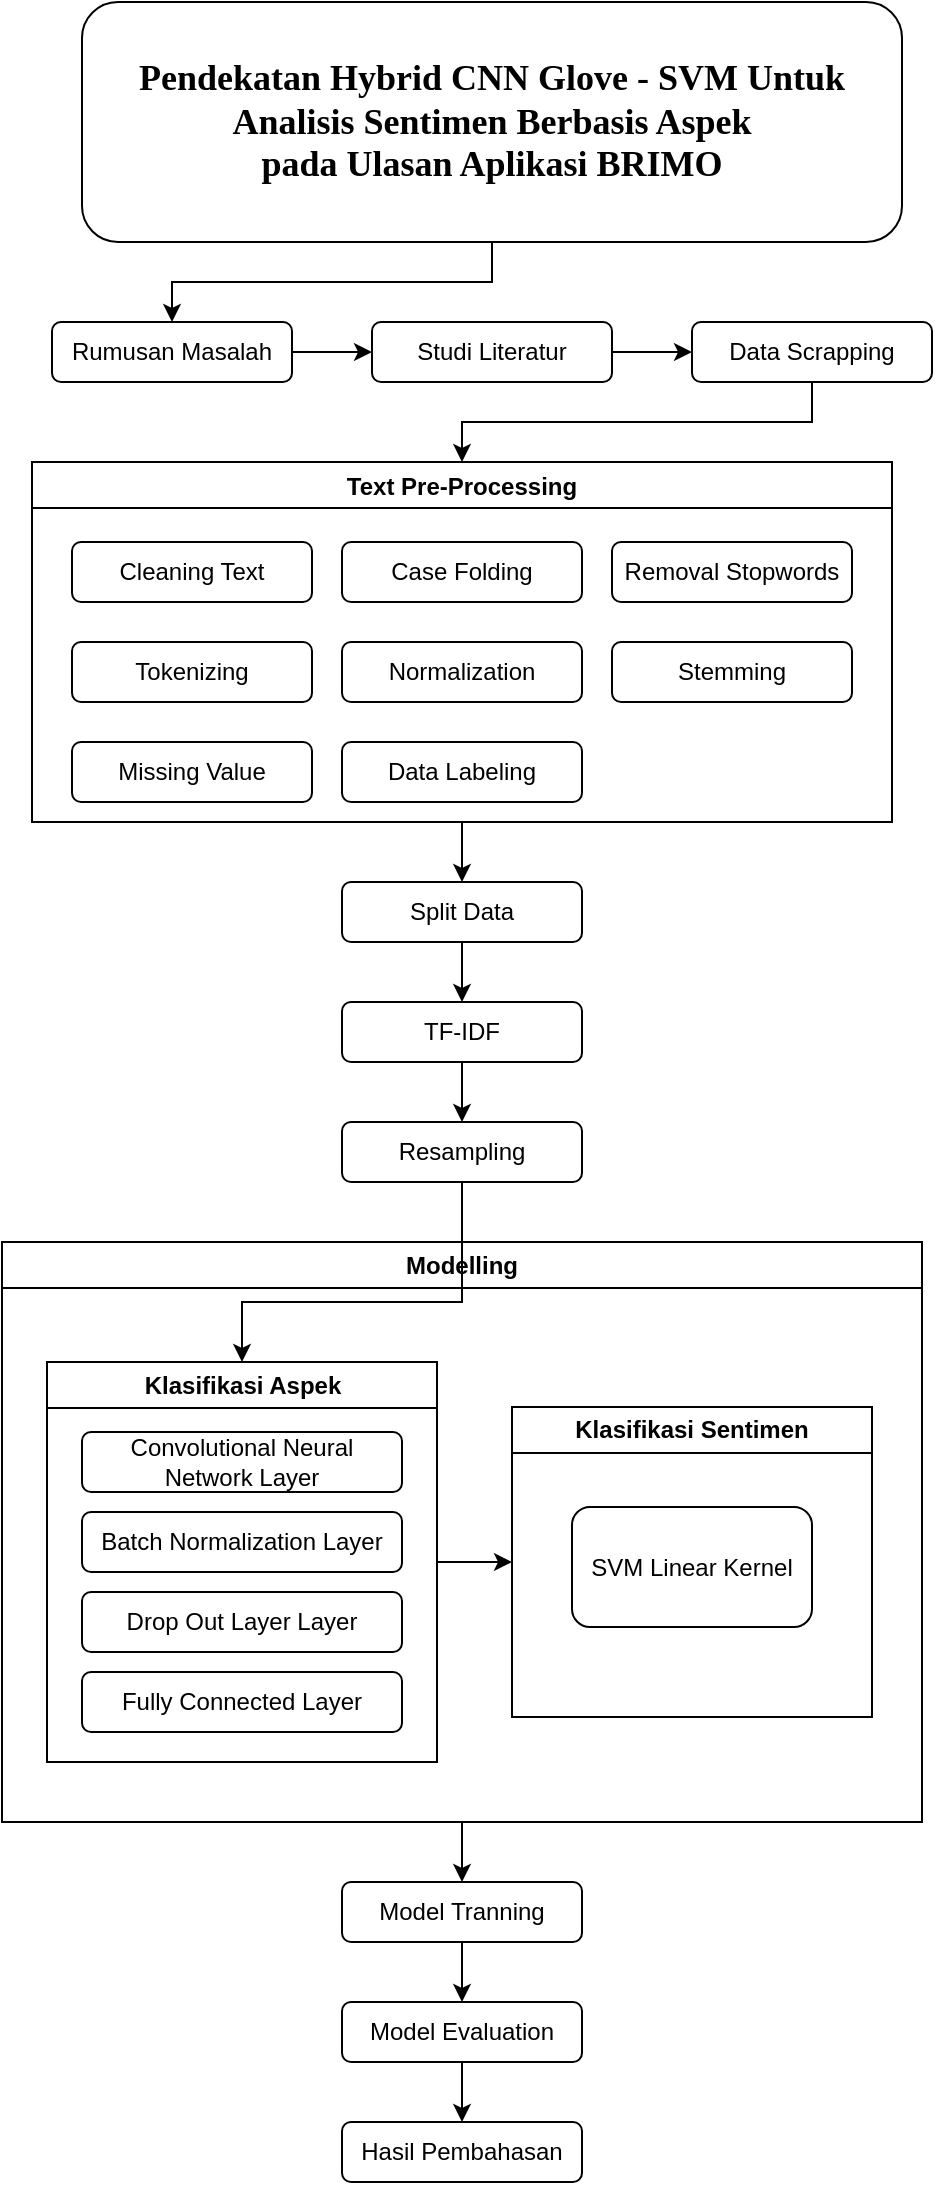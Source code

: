 <mxfile version="26.0.5">
  <diagram name="Page-1" id="PIee3p56ZYwBG29FOCDX">
    <mxGraphModel dx="794" dy="412" grid="1" gridSize="10" guides="1" tooltips="1" connect="1" arrows="1" fold="1" page="1" pageScale="1" pageWidth="850" pageHeight="1100" math="0" shadow="0">
      <root>
        <mxCell id="0" />
        <mxCell id="1" parent="0" />
        <mxCell id="JAxsVdZLf2L0At49DJf2-3" value="" style="edgeStyle=orthogonalEdgeStyle;rounded=0;orthogonalLoop=1;jettySize=auto;html=1;exitX=1;exitY=0.5;exitDx=0;exitDy=0;" parent="1" source="JAxsVdZLf2L0At49DJf2-9" target="JAxsVdZLf2L0At49DJf2-2" edge="1">
          <mxGeometry relative="1" as="geometry">
            <mxPoint x="340" y="230" as="sourcePoint" />
            <Array as="points" />
          </mxGeometry>
        </mxCell>
        <mxCell id="JAxsVdZLf2L0At49DJf2-8" value="" style="edgeStyle=orthogonalEdgeStyle;rounded=0;orthogonalLoop=1;jettySize=auto;html=1;" parent="1" source="JAxsVdZLf2L0At49DJf2-1" target="JAxsVdZLf2L0At49DJf2-7" edge="1">
          <mxGeometry relative="1" as="geometry" />
        </mxCell>
        <mxCell id="JAxsVdZLf2L0At49DJf2-1" value="&lt;span style=&quot;font-family: &amp;quot;Times New Roman&amp;quot;, serif;&quot;&gt;&lt;font style=&quot;font-size: 18px;&quot;&gt;&lt;b&gt;Pendekatan Hybrid CNN Glove - SVM Untuk Analisis Sentimen Berbasis Aspek&lt;br&gt;pada Ulasan Aplikasi BRIMO&lt;/b&gt;&lt;/font&gt;&lt;/span&gt;" style="rounded=1;whiteSpace=wrap;html=1;" parent="1" vertex="1">
          <mxGeometry x="135" width="410" height="120" as="geometry" />
        </mxCell>
        <mxCell id="yZ7mckzD8Vy80PMwdAzn-5" style="edgeStyle=orthogonalEdgeStyle;rounded=0;orthogonalLoop=1;jettySize=auto;html=1;exitX=0.5;exitY=1;exitDx=0;exitDy=0;entryX=0.5;entryY=0;entryDx=0;entryDy=0;" parent="1" source="JAxsVdZLf2L0At49DJf2-2" target="JAxsVdZLf2L0At49DJf2-18" edge="1">
          <mxGeometry relative="1" as="geometry" />
        </mxCell>
        <mxCell id="JAxsVdZLf2L0At49DJf2-2" value="Data Scrapping" style="rounded=1;whiteSpace=wrap;html=1;" parent="1" vertex="1">
          <mxGeometry x="440" y="160" width="120" height="30" as="geometry" />
        </mxCell>
        <mxCell id="JAxsVdZLf2L0At49DJf2-10" value="" style="edgeStyle=orthogonalEdgeStyle;rounded=0;orthogonalLoop=1;jettySize=auto;html=1;" parent="1" source="JAxsVdZLf2L0At49DJf2-7" target="JAxsVdZLf2L0At49DJf2-9" edge="1">
          <mxGeometry relative="1" as="geometry" />
        </mxCell>
        <mxCell id="JAxsVdZLf2L0At49DJf2-7" value="Rumusan Masalah" style="rounded=1;whiteSpace=wrap;html=1;" parent="1" vertex="1">
          <mxGeometry x="120" y="160" width="120" height="30" as="geometry" />
        </mxCell>
        <mxCell id="JAxsVdZLf2L0At49DJf2-9" value="Studi Literatur" style="rounded=1;whiteSpace=wrap;html=1;" parent="1" vertex="1">
          <mxGeometry x="280" y="160" width="120" height="30" as="geometry" />
        </mxCell>
        <mxCell id="Yud45kfeVJljVSLotYVA-23" style="edgeStyle=orthogonalEdgeStyle;rounded=0;orthogonalLoop=1;jettySize=auto;html=1;exitX=0.5;exitY=1;exitDx=0;exitDy=0;entryX=0.5;entryY=0;entryDx=0;entryDy=0;" parent="1" source="JAxsVdZLf2L0At49DJf2-18" target="JAxsVdZLf2L0At49DJf2-66" edge="1">
          <mxGeometry relative="1" as="geometry" />
        </mxCell>
        <mxCell id="JAxsVdZLf2L0At49DJf2-18" value="Text Pre-Processing" style="swimlane;" parent="1" vertex="1">
          <mxGeometry x="110" y="230" width="430" height="180" as="geometry" />
        </mxCell>
        <mxCell id="JAxsVdZLf2L0At49DJf2-34" value="Case Folding" style="rounded=1;whiteSpace=wrap;html=1;" parent="JAxsVdZLf2L0At49DJf2-18" vertex="1">
          <mxGeometry x="155" y="40" width="120" height="30" as="geometry" />
        </mxCell>
        <mxCell id="JAxsVdZLf2L0At49DJf2-35" value="Tokenizing" style="rounded=1;whiteSpace=wrap;html=1;" parent="JAxsVdZLf2L0At49DJf2-18" vertex="1">
          <mxGeometry x="20" y="90" width="120" height="30" as="geometry" />
        </mxCell>
        <mxCell id="JAxsVdZLf2L0At49DJf2-36" value="Removal Stopwords" style="rounded=1;whiteSpace=wrap;html=1;" parent="JAxsVdZLf2L0At49DJf2-18" vertex="1">
          <mxGeometry x="290" y="40" width="120" height="30" as="geometry" />
        </mxCell>
        <mxCell id="JAxsVdZLf2L0At49DJf2-37" value="Stemming" style="rounded=1;whiteSpace=wrap;html=1;" parent="JAxsVdZLf2L0At49DJf2-18" vertex="1">
          <mxGeometry x="290" y="90" width="120" height="30" as="geometry" />
        </mxCell>
        <mxCell id="JAxsVdZLf2L0At49DJf2-19" value="Missing Value" style="rounded=1;whiteSpace=wrap;html=1;" parent="JAxsVdZLf2L0At49DJf2-18" vertex="1">
          <mxGeometry x="20" y="140" width="120" height="30" as="geometry" />
        </mxCell>
        <mxCell id="JAxsVdZLf2L0At49DJf2-40" value="Normalization" style="rounded=1;whiteSpace=wrap;html=1;" parent="JAxsVdZLf2L0At49DJf2-18" vertex="1">
          <mxGeometry x="155" y="90" width="120" height="30" as="geometry" />
        </mxCell>
        <mxCell id="JAxsVdZLf2L0At49DJf2-23" value="Data Labeling" style="rounded=1;whiteSpace=wrap;html=1;" parent="JAxsVdZLf2L0At49DJf2-18" vertex="1">
          <mxGeometry x="155" y="140" width="120" height="30" as="geometry" />
        </mxCell>
        <mxCell id="Yud45kfeVJljVSLotYVA-1" value="Cleaning Text" style="rounded=1;whiteSpace=wrap;html=1;" parent="JAxsVdZLf2L0At49DJf2-18" vertex="1">
          <mxGeometry x="20" y="40" width="120" height="30" as="geometry" />
        </mxCell>
        <mxCell id="Yud45kfeVJljVSLotYVA-6" value="" style="edgeStyle=orthogonalEdgeStyle;rounded=0;orthogonalLoop=1;jettySize=auto;html=1;" parent="1" source="JAxsVdZLf2L0At49DJf2-42" target="Yud45kfeVJljVSLotYVA-5" edge="1">
          <mxGeometry relative="1" as="geometry" />
        </mxCell>
        <mxCell id="JAxsVdZLf2L0At49DJf2-42" value="TF-IDF" style="rounded=1;whiteSpace=wrap;html=1;" parent="1" vertex="1">
          <mxGeometry x="265" y="500" width="120" height="30" as="geometry" />
        </mxCell>
        <mxCell id="Yud45kfeVJljVSLotYVA-12" style="edgeStyle=orthogonalEdgeStyle;rounded=0;orthogonalLoop=1;jettySize=auto;html=1;entryX=0.5;entryY=0;entryDx=0;entryDy=0;" parent="1" source="JAxsVdZLf2L0At49DJf2-59" target="JAxsVdZLf2L0At49DJf2-61" edge="1">
          <mxGeometry relative="1" as="geometry" />
        </mxCell>
        <mxCell id="JAxsVdZLf2L0At49DJf2-59" value="Model Tranning" style="rounded=1;whiteSpace=wrap;html=1;" parent="1" vertex="1">
          <mxGeometry x="265" y="940" width="120" height="30" as="geometry" />
        </mxCell>
        <mxCell id="Yud45kfeVJljVSLotYVA-13" style="edgeStyle=orthogonalEdgeStyle;rounded=0;orthogonalLoop=1;jettySize=auto;html=1;entryX=0.5;entryY=0;entryDx=0;entryDy=0;" parent="1" source="JAxsVdZLf2L0At49DJf2-61" target="JAxsVdZLf2L0At49DJf2-72" edge="1">
          <mxGeometry relative="1" as="geometry" />
        </mxCell>
        <mxCell id="JAxsVdZLf2L0At49DJf2-61" value="Model Evaluation" style="rounded=1;whiteSpace=wrap;html=1;" parent="1" vertex="1">
          <mxGeometry x="265" y="1000" width="120" height="30" as="geometry" />
        </mxCell>
        <mxCell id="5e7VzZjBPvRn53_mJUJC-11" style="edgeStyle=orthogonalEdgeStyle;rounded=0;orthogonalLoop=1;jettySize=auto;html=1;exitX=0.5;exitY=1;exitDx=0;exitDy=0;entryX=0.5;entryY=0;entryDx=0;entryDy=0;" parent="1" source="JAxsVdZLf2L0At49DJf2-66" target="JAxsVdZLf2L0At49DJf2-42" edge="1">
          <mxGeometry relative="1" as="geometry" />
        </mxCell>
        <mxCell id="JAxsVdZLf2L0At49DJf2-66" value="Split Data" style="rounded=1;whiteSpace=wrap;html=1;" parent="1" vertex="1">
          <mxGeometry x="265" y="440" width="120" height="30" as="geometry" />
        </mxCell>
        <mxCell id="JAxsVdZLf2L0At49DJf2-72" value="Hasil Pembahasan" style="rounded=1;whiteSpace=wrap;html=1;" parent="1" vertex="1">
          <mxGeometry x="265" y="1060" width="120" height="30" as="geometry" />
        </mxCell>
        <mxCell id="Yud45kfeVJljVSLotYVA-14" style="edgeStyle=orthogonalEdgeStyle;rounded=0;orthogonalLoop=1;jettySize=auto;html=1;exitX=0.5;exitY=1;exitDx=0;exitDy=0;entryX=0.5;entryY=0;entryDx=0;entryDy=0;" parent="1" source="Yud45kfeVJljVSLotYVA-4" target="JAxsVdZLf2L0At49DJf2-59" edge="1">
          <mxGeometry relative="1" as="geometry" />
        </mxCell>
        <mxCell id="Yud45kfeVJljVSLotYVA-4" value="Modelling" style="swimlane;whiteSpace=wrap;html=1;" parent="1" vertex="1">
          <mxGeometry x="95" y="620" width="460" height="290" as="geometry" />
        </mxCell>
        <mxCell id="P_7HTDS45JhO8x_nKzIP-5" style="edgeStyle=orthogonalEdgeStyle;rounded=0;orthogonalLoop=1;jettySize=auto;html=1;exitX=1;exitY=0.5;exitDx=0;exitDy=0;entryX=0;entryY=0.5;entryDx=0;entryDy=0;" edge="1" parent="Yud45kfeVJljVSLotYVA-4" source="Yud45kfeVJljVSLotYVA-16" target="Yud45kfeVJljVSLotYVA-17">
          <mxGeometry relative="1" as="geometry" />
        </mxCell>
        <mxCell id="Yud45kfeVJljVSLotYVA-16" value="Klasifikasi Aspek" style="swimlane;whiteSpace=wrap;html=1;" parent="Yud45kfeVJljVSLotYVA-4" vertex="1">
          <mxGeometry x="22.5" y="60" width="195" height="200" as="geometry" />
        </mxCell>
        <mxCell id="Yud45kfeVJljVSLotYVA-19" value="Convolutional Neural Network Layer" style="rounded=1;whiteSpace=wrap;html=1;" parent="Yud45kfeVJljVSLotYVA-16" vertex="1">
          <mxGeometry x="17.5" y="35" width="160" height="30" as="geometry" />
        </mxCell>
        <mxCell id="Yud45kfeVJljVSLotYVA-20" value="Batch Normalization Layer" style="rounded=1;whiteSpace=wrap;html=1;" parent="Yud45kfeVJljVSLotYVA-16" vertex="1">
          <mxGeometry x="17.5" y="75" width="160" height="30" as="geometry" />
        </mxCell>
        <mxCell id="Yud45kfeVJljVSLotYVA-21" value="Drop Out Layer Layer" style="rounded=1;whiteSpace=wrap;html=1;" parent="Yud45kfeVJljVSLotYVA-16" vertex="1">
          <mxGeometry x="17.5" y="115" width="160" height="30" as="geometry" />
        </mxCell>
        <mxCell id="Yud45kfeVJljVSLotYVA-22" value="Fully Connected Layer" style="rounded=1;whiteSpace=wrap;html=1;" parent="Yud45kfeVJljVSLotYVA-16" vertex="1">
          <mxGeometry x="17.5" y="155" width="160" height="30" as="geometry" />
        </mxCell>
        <mxCell id="Yud45kfeVJljVSLotYVA-17" value="Klasifikasi Sentimen" style="swimlane;whiteSpace=wrap;html=1;" parent="Yud45kfeVJljVSLotYVA-4" vertex="1">
          <mxGeometry x="255" y="82.5" width="180" height="155" as="geometry" />
        </mxCell>
        <mxCell id="Yud45kfeVJljVSLotYVA-18" value="SVM Linear Kernel" style="rounded=1;whiteSpace=wrap;html=1;" parent="Yud45kfeVJljVSLotYVA-17" vertex="1">
          <mxGeometry x="30" y="50" width="120" height="60" as="geometry" />
        </mxCell>
        <mxCell id="P_7HTDS45JhO8x_nKzIP-6" style="edgeStyle=orthogonalEdgeStyle;rounded=0;orthogonalLoop=1;jettySize=auto;html=1;exitX=0.5;exitY=1;exitDx=0;exitDy=0;entryX=0.5;entryY=0;entryDx=0;entryDy=0;" edge="1" parent="1" source="Yud45kfeVJljVSLotYVA-5" target="Yud45kfeVJljVSLotYVA-16">
          <mxGeometry relative="1" as="geometry">
            <Array as="points">
              <mxPoint x="325" y="650" />
              <mxPoint x="215" y="650" />
            </Array>
          </mxGeometry>
        </mxCell>
        <mxCell id="Yud45kfeVJljVSLotYVA-5" value="Res&lt;span style=&quot;background-color: initial;&quot;&gt;ampling&lt;/span&gt;" style="rounded=1;whiteSpace=wrap;html=1;" parent="1" vertex="1">
          <mxGeometry x="265" y="560" width="120" height="30" as="geometry" />
        </mxCell>
      </root>
    </mxGraphModel>
  </diagram>
</mxfile>

